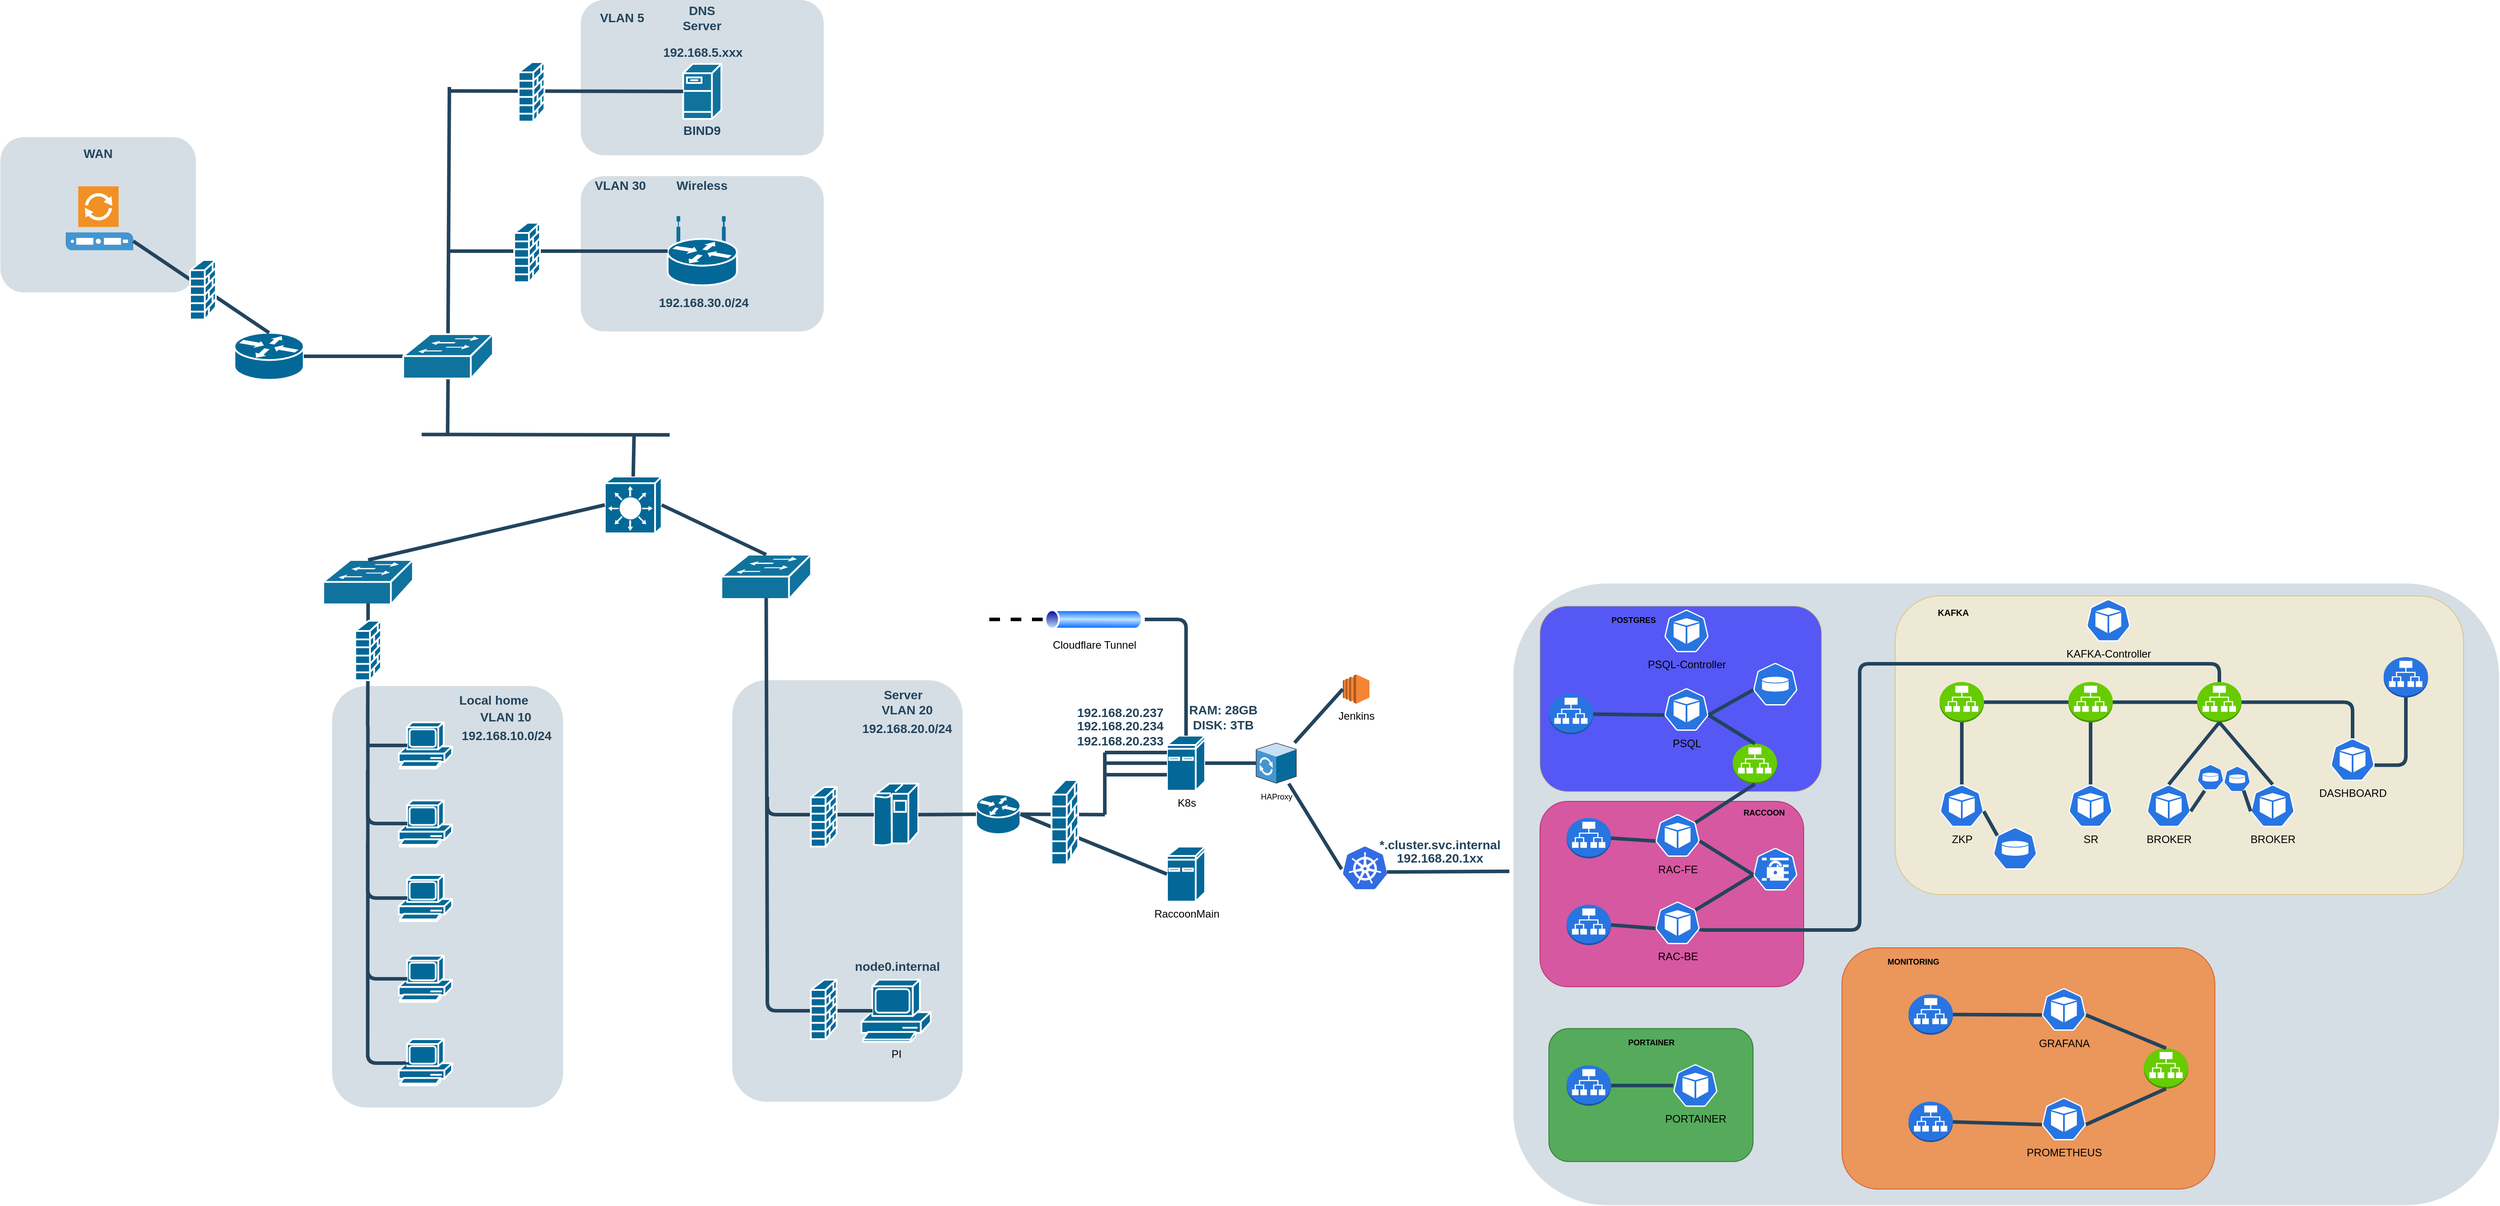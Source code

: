 <mxfile version="21.2.0" type="github">
  <diagram id="6a731a19-8d31-9384-78a2-239565b7b9f0" name="Page-1">
    <mxGraphModel dx="1220" dy="2832" grid="1" gridSize="10" guides="1" tooltips="1" connect="1" arrows="1" fold="1" page="1" pageScale="1" pageWidth="827" pageHeight="1169" background="none" math="0" shadow="0">
      <root>
        <mxCell id="0" />
        <mxCell id="1" parent="0" />
        <mxCell id="lSdv-a1NBsbb_buQkSgG-2353" value="" style="rounded=1;whiteSpace=wrap;html=1;strokeColor=none;fillColor=#BAC8D3;fontSize=24;fontColor=#23445D;align=center;opacity=60;" vertex="1" parent="1">
          <mxGeometry x="3500" y="569.5" width="1110" height="700.5" as="geometry" />
        </mxCell>
        <mxCell id="lSdv-a1NBsbb_buQkSgG-2411" value="" style="rounded=1;whiteSpace=wrap;html=1;strokeColor=#A50040;fillColor=#d80073;fontSize=24;align=center;opacity=60;fontColor=#ffffff;" vertex="1" parent="1">
          <mxGeometry x="3530" y="815" width="297" height="209" as="geometry" />
        </mxCell>
        <mxCell id="lSdv-a1NBsbb_buQkSgG-2400" value="" style="rounded=1;whiteSpace=wrap;html=1;strokeColor=#d6b656;fillColor=#0000FF;fontSize=24;align=center;opacity=60;" vertex="1" parent="1">
          <mxGeometry x="3530" y="595" width="317" height="209" as="geometry" />
        </mxCell>
        <mxCell id="lSdv-a1NBsbb_buQkSgG-2394" value="" style="rounded=1;whiteSpace=wrap;html=1;strokeColor=#d6b656;fillColor=#fff2cc;fontSize=24;align=center;opacity=60;" vertex="1" parent="1">
          <mxGeometry x="3930" y="583.5" width="640" height="336.5" as="geometry" />
        </mxCell>
        <mxCell id="GC0GD7nrSptXFap7n9_A-2270" value="" style="rounded=1;whiteSpace=wrap;html=1;strokeColor=none;fillColor=#BAC8D3;fontSize=24;fontColor=#23445D;align=center;opacity=60;" parent="1" vertex="1">
          <mxGeometry x="2450" y="110.5" width="273.5" height="175" as="geometry" />
        </mxCell>
        <mxCell id="GC0GD7nrSptXFap7n9_A-2257" value="" style="shape=mxgraph.cisco.routers.router;sketch=0;html=1;pointerEvents=1;dashed=0;fillColor=#036897;strokeColor=#ffffff;strokeWidth=2;verticalLabelPosition=bottom;verticalAlign=top;align=center;outlineConnect=0;" parent="1" vertex="1">
          <mxGeometry x="2060" y="287" width="78" height="53" as="geometry" />
        </mxCell>
        <mxCell id="GC0GD7nrSptXFap7n9_A-2258" value="" style="rounded=1;whiteSpace=wrap;html=1;strokeColor=none;fillColor=#BAC8D3;fontSize=24;fontColor=#23445D;align=center;opacity=60;" parent="1" vertex="1">
          <mxGeometry x="1796.5" y="66.5" width="220" height="175" as="geometry" />
        </mxCell>
        <mxCell id="GC0GD7nrSptXFap7n9_A-2259" value="" style="shadow=0;dashed=0;html=1;strokeColor=none;fillColor=#4495D1;labelPosition=center;verticalLabelPosition=bottom;verticalAlign=top;align=center;outlineConnect=0;shape=mxgraph.veeam.proxy_server;" parent="1" vertex="1">
          <mxGeometry x="1870" y="122" width="76" height="72" as="geometry" />
        </mxCell>
        <mxCell id="2228" value="&lt;font color=&quot;#23445d&quot;&gt;WAN&lt;/font&gt;" style="rounded=1;whiteSpace=wrap;html=1;strokeColor=none;fillColor=none;fontSize=14;fontColor=#742B21;align=center;fontStyle=1" parent="1" vertex="1">
          <mxGeometry x="1870" y="75" width="73" height="19" as="geometry" />
        </mxCell>
        <mxCell id="GC0GD7nrSptXFap7n9_A-2261" style="edgeStyle=none;rounded=1;html=1;strokeColor=#23445D;endArrow=none;endFill=0;strokeWidth=4;entryX=0.5;entryY=0;entryDx=0;entryDy=0;entryPerimeter=0;" parent="1" source="GC0GD7nrSptXFap7n9_A-2259" target="GC0GD7nrSptXFap7n9_A-2257" edge="1">
          <mxGeometry relative="1" as="geometry">
            <mxPoint x="1806" y="280" as="sourcePoint" />
            <mxPoint x="1946" y="347" as="targetPoint" />
          </mxGeometry>
        </mxCell>
        <mxCell id="GC0GD7nrSptXFap7n9_A-2267" value="" style="shape=mxgraph.cisco.security.firewall;sketch=0;html=1;pointerEvents=1;dashed=0;fillColor=#036897;strokeColor=#ffffff;strokeWidth=2;verticalLabelPosition=bottom;verticalAlign=top;align=center;outlineConnect=0;" parent="1" vertex="1">
          <mxGeometry x="2010" y="205" width="29" height="67" as="geometry" />
        </mxCell>
        <mxCell id="GC0GD7nrSptXFap7n9_A-2268" value="" style="shape=mxgraph.cisco.routers.wireless_router;sketch=0;html=1;pointerEvents=1;dashed=0;fillColor=#036897;strokeColor=#ffffff;strokeWidth=2;verticalLabelPosition=bottom;verticalAlign=top;align=center;outlineConnect=0;" parent="1" vertex="1">
          <mxGeometry x="2547.75" y="156.5" width="78" height="77" as="geometry" />
        </mxCell>
        <mxCell id="GC0GD7nrSptXFap7n9_A-2271" value="&lt;font color=&quot;#23445d&quot;&gt;Wireless&lt;/font&gt;" style="rounded=1;whiteSpace=wrap;html=1;strokeColor=none;fillColor=none;fontSize=14;fontColor=#742B21;align=center;fontStyle=1" parent="1" vertex="1">
          <mxGeometry x="2550.25" y="111.5" width="73" height="19" as="geometry" />
        </mxCell>
        <mxCell id="GC0GD7nrSptXFap7n9_A-2272" value="&lt;font color=&quot;#23445d&quot;&gt;VLAN 30&lt;/font&gt;" style="rounded=1;whiteSpace=wrap;html=1;strokeColor=none;fillColor=none;fontSize=14;fontColor=#742B21;align=center;fontStyle=1" parent="1" vertex="1">
          <mxGeometry x="2457.75" y="111.5" width="73" height="19" as="geometry" />
        </mxCell>
        <mxCell id="E8cnr3b_6ZYwIvbNZkuO-2257" value="" style="rounded=1;whiteSpace=wrap;html=1;strokeColor=none;fillColor=#BAC8D3;fontSize=24;fontColor=#23445D;align=center;opacity=60;" parent="1" vertex="1">
          <mxGeometry x="2450" y="-88" width="273.5" height="175" as="geometry" />
        </mxCell>
        <mxCell id="E8cnr3b_6ZYwIvbNZkuO-2258" value="&lt;font color=&quot;#23445d&quot;&gt;DNS Server&lt;br&gt;&lt;/font&gt;" style="rounded=1;whiteSpace=wrap;html=1;strokeColor=none;fillColor=none;fontSize=14;fontColor=#742B21;align=center;fontStyle=1" parent="1" vertex="1">
          <mxGeometry x="2550.25" y="-78" width="73" height="19" as="geometry" />
        </mxCell>
        <mxCell id="E8cnr3b_6ZYwIvbNZkuO-2259" value="&lt;font color=&quot;#23445d&quot;&gt;VLAN 5&lt;/font&gt;" style="rounded=1;whiteSpace=wrap;html=1;strokeColor=none;fillColor=none;fontSize=14;fontColor=#742B21;align=center;fontStyle=1" parent="1" vertex="1">
          <mxGeometry x="2460" y="-78" width="73" height="19" as="geometry" />
        </mxCell>
        <mxCell id="E8cnr3b_6ZYwIvbNZkuO-2260" value="" style="shape=mxgraph.cisco.servers.fileserver;html=1;dashed=0;fillColor=#10739E;strokeColor=#ffffff;strokeWidth=2;verticalLabelPosition=bottom;verticalAlign=top;fontFamily=Helvetica;fontSize=36;fontColor=#FFB366" parent="1" vertex="1">
          <mxGeometry x="2565.25" y="-16" width="43" height="62" as="geometry" />
        </mxCell>
        <mxCell id="E8cnr3b_6ZYwIvbNZkuO-2261" style="edgeStyle=none;rounded=1;html=1;strokeColor=#23445D;endArrow=none;endFill=0;strokeWidth=4;exitX=1;exitY=0.5;exitDx=0;exitDy=0;exitPerimeter=0;entryX=0;entryY=0.5;entryDx=0;entryDy=0;entryPerimeter=0;" parent="1" source="GC0GD7nrSptXFap7n9_A-2257" target="lSdv-a1NBsbb_buQkSgG-2436" edge="1">
          <mxGeometry relative="1" as="geometry">
            <mxPoint x="2138" y="230" as="sourcePoint" />
            <mxPoint x="2275.25" y="313.5" as="targetPoint" />
          </mxGeometry>
        </mxCell>
        <mxCell id="lSdv-a1NBsbb_buQkSgG-2259" style="edgeStyle=none;rounded=1;html=1;strokeColor=#23445D;endArrow=none;endFill=0;strokeWidth=4;entryX=0.5;entryY=0;entryDx=0;entryDy=0;entryPerimeter=0;" edge="1" parent="1" target="lSdv-a1NBsbb_buQkSgG-2436">
          <mxGeometry relative="1" as="geometry">
            <mxPoint x="2302" y="10" as="sourcePoint" />
            <mxPoint x="2302.25" y="285.5" as="targetPoint" />
          </mxGeometry>
        </mxCell>
        <mxCell id="lSdv-a1NBsbb_buQkSgG-2260" style="edgeStyle=none;rounded=1;html=1;strokeColor=#23445D;endArrow=none;endFill=0;strokeWidth=4;" edge="1" parent="1" target="GC0GD7nrSptXFap7n9_A-2268">
          <mxGeometry relative="1" as="geometry">
            <mxPoint x="2300" y="195" as="sourcePoint" />
            <mxPoint x="2437" y="211.5" as="targetPoint" />
          </mxGeometry>
        </mxCell>
        <mxCell id="lSdv-a1NBsbb_buQkSgG-2261" style="edgeStyle=none;rounded=1;html=1;strokeColor=#23445D;endArrow=none;endFill=0;strokeWidth=4;entryX=0;entryY=0.5;entryDx=0;entryDy=0;entryPerimeter=0;" edge="1" parent="1" target="E8cnr3b_6ZYwIvbNZkuO-2260">
          <mxGeometry relative="1" as="geometry">
            <mxPoint x="2302.25" y="14.5" as="sourcePoint" />
            <mxPoint x="2550.25" y="14.5" as="targetPoint" />
          </mxGeometry>
        </mxCell>
        <mxCell id="lSdv-a1NBsbb_buQkSgG-2264" value="" style="rounded=1;whiteSpace=wrap;html=1;strokeColor=none;fillColor=#BAC8D3;fontSize=24;fontColor=#23445D;align=center;opacity=60;" vertex="1" parent="1">
          <mxGeometry x="2170" y="685" width="260" height="475" as="geometry" />
        </mxCell>
        <mxCell id="lSdv-a1NBsbb_buQkSgG-2265" value="&lt;font color=&quot;#23445d&quot;&gt;VLAN 10&lt;/font&gt;" style="rounded=1;whiteSpace=wrap;html=1;strokeColor=none;fillColor=none;fontSize=14;fontColor=#742B21;align=center;fontStyle=1" vertex="1" parent="1">
          <mxGeometry x="2329.25" y="710.5" width="73" height="19" as="geometry" />
        </mxCell>
        <mxCell id="lSdv-a1NBsbb_buQkSgG-2267" value="&lt;font color=&quot;#23445d&quot;&gt;Local home&lt;/font&gt;" style="rounded=1;whiteSpace=wrap;html=1;strokeColor=none;fillColor=none;fontSize=14;fontColor=#742B21;align=center;fontStyle=1" vertex="1" parent="1">
          <mxGeometry x="2270" y="691.5" width="164.25" height="19" as="geometry" />
        </mxCell>
        <mxCell id="GC0GD7nrSptXFap7n9_A-2265" value="" style="shape=mxgraph.cisco.computers_and_peripherals.pc;sketch=0;html=1;pointerEvents=1;dashed=0;fillColor=#036897;strokeColor=#ffffff;strokeWidth=2;verticalLabelPosition=bottom;verticalAlign=top;align=center;outlineConnect=0;" parent="1" vertex="1">
          <mxGeometry x="2245" y="726" width="60" height="52" as="geometry" />
        </mxCell>
        <mxCell id="lSdv-a1NBsbb_buQkSgG-2268" value="" style="shape=mxgraph.cisco.computers_and_peripherals.pc;sketch=0;html=1;pointerEvents=1;dashed=0;fillColor=#036897;strokeColor=#ffffff;strokeWidth=2;verticalLabelPosition=bottom;verticalAlign=top;align=center;outlineConnect=0;" vertex="1" parent="1">
          <mxGeometry x="2245" y="1083" width="60" height="52" as="geometry" />
        </mxCell>
        <mxCell id="lSdv-a1NBsbb_buQkSgG-2269" value="" style="shape=mxgraph.cisco.computers_and_peripherals.pc;sketch=0;html=1;pointerEvents=1;dashed=0;fillColor=#036897;strokeColor=#ffffff;strokeWidth=2;verticalLabelPosition=bottom;verticalAlign=top;align=center;outlineConnect=0;" vertex="1" parent="1">
          <mxGeometry x="2245" y="898" width="60" height="52" as="geometry" />
        </mxCell>
        <mxCell id="lSdv-a1NBsbb_buQkSgG-2270" value="" style="shape=mxgraph.cisco.computers_and_peripherals.pc;sketch=0;html=1;pointerEvents=1;dashed=0;fillColor=#036897;strokeColor=#ffffff;strokeWidth=2;verticalLabelPosition=bottom;verticalAlign=top;align=center;outlineConnect=0;" vertex="1" parent="1">
          <mxGeometry x="2245" y="989" width="60" height="52" as="geometry" />
        </mxCell>
        <mxCell id="lSdv-a1NBsbb_buQkSgG-2271" value="" style="shape=mxgraph.cisco.computers_and_peripherals.pc;sketch=0;html=1;pointerEvents=1;dashed=0;fillColor=#036897;strokeColor=#ffffff;strokeWidth=2;verticalLabelPosition=bottom;verticalAlign=top;align=center;outlineConnect=0;" vertex="1" parent="1">
          <mxGeometry x="2245" y="814" width="60" height="52" as="geometry" />
        </mxCell>
        <mxCell id="lSdv-a1NBsbb_buQkSgG-2276" style="edgeStyle=none;rounded=1;html=1;strokeColor=#23445D;endArrow=none;endFill=0;strokeWidth=4;" edge="1" parent="1">
          <mxGeometry relative="1" as="geometry">
            <mxPoint x="2210.25" y="730" as="sourcePoint" />
            <mxPoint x="2210" y="1103" as="targetPoint" />
          </mxGeometry>
        </mxCell>
        <mxCell id="lSdv-a1NBsbb_buQkSgG-2277" style="edgeStyle=none;rounded=1;html=1;strokeColor=#23445D;endArrow=none;endFill=0;strokeWidth=4;entryX=0.16;entryY=0.5;entryDx=0;entryDy=0;entryPerimeter=0;" edge="1" parent="1" target="GC0GD7nrSptXFap7n9_A-2265">
          <mxGeometry relative="1" as="geometry">
            <mxPoint x="2210" y="752" as="sourcePoint" />
            <mxPoint x="2137" y="740" as="targetPoint" />
          </mxGeometry>
        </mxCell>
        <mxCell id="lSdv-a1NBsbb_buQkSgG-2278" style="edgeStyle=orthogonalEdgeStyle;rounded=1;html=1;strokeColor=#23445D;endArrow=none;endFill=0;strokeWidth=4;entryX=0.16;entryY=0.5;entryDx=0;entryDy=0;entryPerimeter=0;" edge="1" parent="1" target="lSdv-a1NBsbb_buQkSgG-2271">
          <mxGeometry relative="1" as="geometry">
            <Array as="points">
              <mxPoint x="2210" y="780" />
              <mxPoint x="2210" y="840" />
            </Array>
            <mxPoint x="2210" y="780" as="sourcePoint" />
            <mxPoint x="2240" y="837" as="targetPoint" />
          </mxGeometry>
        </mxCell>
        <mxCell id="lSdv-a1NBsbb_buQkSgG-2279" style="edgeStyle=orthogonalEdgeStyle;rounded=1;html=1;strokeColor=#23445D;endArrow=none;endFill=0;strokeWidth=4;entryX=0.16;entryY=0.5;entryDx=0;entryDy=0;entryPerimeter=0;" edge="1" parent="1" target="lSdv-a1NBsbb_buQkSgG-2269">
          <mxGeometry relative="1" as="geometry">
            <Array as="points">
              <mxPoint x="2210" y="924" />
            </Array>
            <mxPoint x="2210" y="860" as="sourcePoint" />
            <mxPoint x="2255" y="920" as="targetPoint" />
          </mxGeometry>
        </mxCell>
        <mxCell id="lSdv-a1NBsbb_buQkSgG-2280" style="edgeStyle=orthogonalEdgeStyle;rounded=1;html=1;strokeColor=#23445D;endArrow=none;endFill=0;strokeWidth=4;entryX=0.16;entryY=0.5;entryDx=0;entryDy=0;entryPerimeter=0;" edge="1" parent="1" target="lSdv-a1NBsbb_buQkSgG-2270">
          <mxGeometry relative="1" as="geometry">
            <Array as="points">
              <mxPoint x="2210" y="1015" />
            </Array>
            <mxPoint x="2210" y="948" as="sourcePoint" />
            <mxPoint x="2255" y="1012" as="targetPoint" />
          </mxGeometry>
        </mxCell>
        <mxCell id="lSdv-a1NBsbb_buQkSgG-2281" style="edgeStyle=orthogonalEdgeStyle;rounded=1;html=1;strokeColor=#23445D;endArrow=none;endFill=0;strokeWidth=4;entryX=0.16;entryY=0.5;entryDx=0;entryDy=0;entryPerimeter=0;" edge="1" parent="1" target="lSdv-a1NBsbb_buQkSgG-2268">
          <mxGeometry relative="1" as="geometry">
            <Array as="points">
              <mxPoint x="2210" y="1110" />
              <mxPoint x="2255" y="1110" />
            </Array>
            <mxPoint x="2210" y="1046" as="sourcePoint" />
            <mxPoint x="2255" y="1113" as="targetPoint" />
          </mxGeometry>
        </mxCell>
        <mxCell id="lSdv-a1NBsbb_buQkSgG-2283" value="" style="rounded=1;whiteSpace=wrap;html=1;strokeColor=none;fillColor=#BAC8D3;fontSize=24;fontColor=#23445D;align=center;opacity=60;" vertex="1" parent="1">
          <mxGeometry x="2620.5" y="678.5" width="259.5" height="475" as="geometry" />
        </mxCell>
        <mxCell id="lSdv-a1NBsbb_buQkSgG-2284" value="&lt;font color=&quot;#23445d&quot;&gt;VLAN 20&lt;/font&gt;" style="rounded=1;whiteSpace=wrap;html=1;strokeColor=none;fillColor=none;fontSize=14;fontColor=#742B21;align=center;fontStyle=1" vertex="1" parent="1">
          <mxGeometry x="2780" y="700" width="74.75" height="23" as="geometry" />
        </mxCell>
        <mxCell id="lSdv-a1NBsbb_buQkSgG-2285" value="&lt;font color=&quot;#23445d&quot;&gt;Server&lt;/font&gt;" style="rounded=1;whiteSpace=wrap;html=1;strokeColor=none;fillColor=none;fontSize=14;fontColor=#742B21;align=center;fontStyle=1" vertex="1" parent="1">
          <mxGeometry x="2730.75" y="685" width="164.25" height="19" as="geometry" />
        </mxCell>
        <mxCell id="lSdv-a1NBsbb_buQkSgG-2297" value="" style="shape=mxgraph.cisco.switches.workgroup_switch;html=1;dashed=0;fillColor=#10739E;strokeColor=#ffffff;strokeWidth=2;verticalLabelPosition=bottom;verticalAlign=top;fontFamily=Helvetica;fontSize=36;fontColor=#FFB366" vertex="1" parent="1">
          <mxGeometry x="2160" y="543" width="101" height="50" as="geometry" />
        </mxCell>
        <mxCell id="lSdv-a1NBsbb_buQkSgG-2298" style="edgeStyle=none;rounded=1;html=1;strokeColor=#23445D;endArrow=none;endFill=0;strokeWidth=4;exitX=0.5;exitY=0.98;exitDx=0;exitDy=0;exitPerimeter=0;" edge="1" parent="1" source="lSdv-a1NBsbb_buQkSgG-2436">
          <mxGeometry relative="1" as="geometry">
            <mxPoint x="2302.25" y="341.5" as="sourcePoint" />
            <mxPoint x="2300" y="400" as="targetPoint" />
          </mxGeometry>
        </mxCell>
        <mxCell id="lSdv-a1NBsbb_buQkSgG-2299" style="edgeStyle=none;rounded=1;html=1;strokeColor=#23445D;endArrow=none;endFill=0;strokeWidth=4;" edge="1" parent="1">
          <mxGeometry relative="1" as="geometry">
            <mxPoint x="2270.75" y="401.64" as="sourcePoint" />
            <mxPoint x="2550" y="402" as="targetPoint" />
          </mxGeometry>
        </mxCell>
        <mxCell id="lSdv-a1NBsbb_buQkSgG-2300" value="" style="shape=mxgraph.cisco.switches.layer_3_switch;sketch=0;html=1;pointerEvents=1;dashed=0;fillColor=#036897;strokeColor=#ffffff;strokeWidth=2;verticalLabelPosition=bottom;verticalAlign=top;align=center;outlineConnect=0;" vertex="1" parent="1">
          <mxGeometry x="2477" y="449" width="64" height="64" as="geometry" />
        </mxCell>
        <mxCell id="lSdv-a1NBsbb_buQkSgG-2301" style="edgeStyle=none;rounded=1;html=1;strokeColor=#23445D;endArrow=none;endFill=0;strokeWidth=4;entryX=0.5;entryY=0;entryDx=0;entryDy=0;entryPerimeter=0;" edge="1" parent="1" target="lSdv-a1NBsbb_buQkSgG-2300">
          <mxGeometry relative="1" as="geometry">
            <mxPoint x="2510" y="400" as="sourcePoint" />
            <mxPoint x="2477" y="410" as="targetPoint" />
          </mxGeometry>
        </mxCell>
        <mxCell id="lSdv-a1NBsbb_buQkSgG-2302" style="edgeStyle=none;rounded=1;html=1;strokeColor=#23445D;endArrow=none;endFill=0;strokeWidth=4;exitX=0;exitY=0.5;exitDx=0;exitDy=0;exitPerimeter=0;entryX=0.5;entryY=0;entryDx=0;entryDy=0;entryPerimeter=0;" edge="1" parent="1" source="lSdv-a1NBsbb_buQkSgG-2300" target="lSdv-a1NBsbb_buQkSgG-2297">
          <mxGeometry relative="1" as="geometry">
            <mxPoint x="2390" y="456" as="sourcePoint" />
            <mxPoint x="2390" y="514" as="targetPoint" />
          </mxGeometry>
        </mxCell>
        <mxCell id="lSdv-a1NBsbb_buQkSgG-2303" style="edgeStyle=none;rounded=1;html=1;strokeColor=#23445D;endArrow=none;endFill=0;strokeWidth=4;exitX=0.5;exitY=0.98;exitDx=0;exitDy=0;exitPerimeter=0;" edge="1" parent="1" source="lSdv-a1NBsbb_buQkSgG-2297">
          <mxGeometry relative="1" as="geometry">
            <mxPoint x="2260" y="570" as="sourcePoint" />
            <mxPoint x="2210" y="730" as="targetPoint" />
          </mxGeometry>
        </mxCell>
        <mxCell id="lSdv-a1NBsbb_buQkSgG-2304" value="" style="shape=mxgraph.cisco.switches.workgroup_switch;html=1;dashed=0;fillColor=#10739E;strokeColor=#ffffff;strokeWidth=2;verticalLabelPosition=bottom;verticalAlign=top;fontFamily=Helvetica;fontSize=36;fontColor=#FFB366" vertex="1" parent="1">
          <mxGeometry x="2608.25" y="537" width="101" height="50" as="geometry" />
        </mxCell>
        <mxCell id="lSdv-a1NBsbb_buQkSgG-2305" style="edgeStyle=none;rounded=1;html=1;strokeColor=#23445D;endArrow=none;endFill=0;strokeWidth=4;exitX=0.5;exitY=0;exitDx=0;exitDy=0;exitPerimeter=0;entryX=1;entryY=0.5;entryDx=0;entryDy=0;entryPerimeter=0;" edge="1" parent="1" source="lSdv-a1NBsbb_buQkSgG-2304" target="lSdv-a1NBsbb_buQkSgG-2300">
          <mxGeometry relative="1" as="geometry">
            <mxPoint x="2656" y="525" as="sourcePoint" />
            <mxPoint x="2390" y="587" as="targetPoint" />
          </mxGeometry>
        </mxCell>
        <mxCell id="lSdv-a1NBsbb_buQkSgG-2306" style="edgeStyle=none;rounded=1;html=1;strokeColor=#23445D;endArrow=none;endFill=0;strokeWidth=4;exitX=0.5;exitY=0.98;exitDx=0;exitDy=0;exitPerimeter=0;" edge="1" parent="1" source="lSdv-a1NBsbb_buQkSgG-2304">
          <mxGeometry relative="1" as="geometry">
            <mxPoint x="2668.75" y="626.5" as="sourcePoint" />
            <mxPoint x="2660" y="1010" as="targetPoint" />
          </mxGeometry>
        </mxCell>
        <mxCell id="lSdv-a1NBsbb_buQkSgG-2307" value="" style="shape=mxgraph.cisco.security.firewall;sketch=0;html=1;pointerEvents=1;dashed=0;fillColor=#036897;strokeColor=#ffffff;strokeWidth=2;verticalLabelPosition=bottom;verticalAlign=top;align=center;outlineConnect=0;" vertex="1" parent="1">
          <mxGeometry x="2196" y="611.5" width="29" height="67" as="geometry" />
        </mxCell>
        <mxCell id="lSdv-a1NBsbb_buQkSgG-2309" value="" style="shape=mxgraph.cisco.security.firewall;sketch=0;html=1;pointerEvents=1;dashed=0;fillColor=#036897;strokeColor=#ffffff;strokeWidth=2;verticalLabelPosition=bottom;verticalAlign=top;align=center;outlineConnect=0;" vertex="1" parent="1">
          <mxGeometry x="2375" y="163" width="29" height="67" as="geometry" />
        </mxCell>
        <mxCell id="lSdv-a1NBsbb_buQkSgG-2310" value="" style="shape=mxgraph.cisco.security.firewall;sketch=0;html=1;pointerEvents=1;dashed=0;fillColor=#036897;strokeColor=#ffffff;strokeWidth=2;verticalLabelPosition=bottom;verticalAlign=top;align=center;outlineConnect=0;" vertex="1" parent="1">
          <mxGeometry x="2380" y="-18" width="29" height="67" as="geometry" />
        </mxCell>
        <mxCell id="lSdv-a1NBsbb_buQkSgG-2312" value="" style="shape=mxgraph.cisco.computers_and_peripherals.ibm_mainframe;sketch=0;html=1;pointerEvents=1;dashed=0;fillColor=#036897;strokeColor=#ffffff;strokeWidth=2;verticalLabelPosition=bottom;verticalAlign=top;align=center;outlineConnect=0;" vertex="1" parent="1">
          <mxGeometry x="2780" y="795" width="50" height="70" as="geometry" />
        </mxCell>
        <mxCell id="lSdv-a1NBsbb_buQkSgG-2313" value="PI" style="shape=mxgraph.cisco.computers_and_peripherals.pc;sketch=0;html=1;pointerEvents=1;dashed=0;fillColor=#036897;strokeColor=#ffffff;strokeWidth=2;verticalLabelPosition=bottom;verticalAlign=top;align=center;outlineConnect=0;" vertex="1" parent="1">
          <mxGeometry x="2766" y="1016" width="78" height="70" as="geometry" />
        </mxCell>
        <mxCell id="lSdv-a1NBsbb_buQkSgG-2316" style="edgeStyle=orthogonalEdgeStyle;rounded=1;html=1;strokeColor=#23445D;endArrow=none;endFill=0;strokeWidth=4;entryX=0.16;entryY=0.5;entryDx=0;entryDy=0;entryPerimeter=0;" edge="1" parent="1" target="lSdv-a1NBsbb_buQkSgG-2313">
          <mxGeometry relative="1" as="geometry">
            <Array as="points">
              <mxPoint x="2660" y="1051" />
            </Array>
            <mxPoint x="2660" y="1010" as="sourcePoint" />
            <mxPoint x="2705" y="1070" as="targetPoint" />
          </mxGeometry>
        </mxCell>
        <mxCell id="lSdv-a1NBsbb_buQkSgG-2317" value="" style="shape=mxgraph.cisco.security.firewall;sketch=0;html=1;pointerEvents=1;dashed=0;fillColor=#036897;strokeColor=#ffffff;strokeWidth=2;verticalLabelPosition=bottom;verticalAlign=top;align=center;outlineConnect=0;" vertex="1" parent="1">
          <mxGeometry x="2709" y="1016" width="29" height="67" as="geometry" />
        </mxCell>
        <mxCell id="lSdv-a1NBsbb_buQkSgG-2319" style="edgeStyle=orthogonalEdgeStyle;rounded=1;html=1;strokeColor=#23445D;endArrow=none;endFill=0;strokeWidth=4;entryX=0;entryY=0.5;entryDx=0;entryDy=0;entryPerimeter=0;" edge="1" parent="1" target="lSdv-a1NBsbb_buQkSgG-2312">
          <mxGeometry relative="1" as="geometry">
            <Array as="points">
              <mxPoint x="2660" y="830" />
            </Array>
            <mxPoint x="2660" y="810" as="sourcePoint" />
            <mxPoint x="2778" y="850.5" as="targetPoint" />
          </mxGeometry>
        </mxCell>
        <mxCell id="lSdv-a1NBsbb_buQkSgG-2318" value="" style="shape=mxgraph.cisco.security.firewall;sketch=0;html=1;pointerEvents=1;dashed=0;fillColor=#036897;strokeColor=#ffffff;strokeWidth=2;verticalLabelPosition=bottom;verticalAlign=top;align=center;outlineConnect=0;" vertex="1" parent="1">
          <mxGeometry x="2709" y="799" width="29" height="67" as="geometry" />
        </mxCell>
        <mxCell id="lSdv-a1NBsbb_buQkSgG-2321" value="" style="shape=mxgraph.cisco.routers.router;sketch=0;html=1;pointerEvents=1;dashed=0;fillColor=#036897;strokeColor=#ffffff;strokeWidth=2;verticalLabelPosition=bottom;verticalAlign=top;align=center;outlineConnect=0;" vertex="1" parent="1">
          <mxGeometry x="2895" y="807" width="50" height="45" as="geometry" />
        </mxCell>
        <mxCell id="lSdv-a1NBsbb_buQkSgG-2322" style="edgeStyle=none;rounded=1;html=1;strokeColor=#23445D;endArrow=none;endFill=0;strokeWidth=4;entryX=1;entryY=0.5;entryDx=0;entryDy=0;entryPerimeter=0;" edge="1" parent="1" source="lSdv-a1NBsbb_buQkSgG-2321" target="lSdv-a1NBsbb_buQkSgG-2312">
          <mxGeometry relative="1" as="geometry">
            <mxPoint x="2945" y="865" as="sourcePoint" />
            <mxPoint x="2827" y="809" as="targetPoint" />
          </mxGeometry>
        </mxCell>
        <mxCell id="lSdv-a1NBsbb_buQkSgG-2327" value="K8s" style="shape=mxgraph.cisco.computers_and_peripherals.ibm_mini_as400;sketch=0;html=1;pointerEvents=1;dashed=0;fillColor=#036897;strokeColor=#ffffff;strokeWidth=2;verticalLabelPosition=bottom;verticalAlign=top;align=center;outlineConnect=0;" vertex="1" parent="1">
          <mxGeometry x="3110" y="741" width="43" height="62" as="geometry" />
        </mxCell>
        <mxCell id="lSdv-a1NBsbb_buQkSgG-2328" value="RaccoonMain" style="shape=mxgraph.cisco.computers_and_peripherals.ibm_mini_as400;sketch=0;html=1;pointerEvents=1;dashed=0;fillColor=#036897;strokeColor=#ffffff;strokeWidth=2;verticalLabelPosition=bottom;verticalAlign=top;align=center;outlineConnect=0;" vertex="1" parent="1">
          <mxGeometry x="3110" y="866" width="43" height="62" as="geometry" />
        </mxCell>
        <mxCell id="lSdv-a1NBsbb_buQkSgG-2333" style="edgeStyle=none;rounded=1;html=1;strokeColor=#23445D;endArrow=none;endFill=0;strokeWidth=4;entryX=1;entryY=0.5;entryDx=0;entryDy=0;entryPerimeter=0;exitX=0;exitY=0.5;exitDx=0;exitDy=0;exitPerimeter=0;" edge="1" parent="1" source="lSdv-a1NBsbb_buQkSgG-2328" target="lSdv-a1NBsbb_buQkSgG-2321">
          <mxGeometry relative="1" as="geometry">
            <mxPoint x="3120" y="813" as="sourcePoint" />
            <mxPoint x="2955" y="840" as="targetPoint" />
          </mxGeometry>
        </mxCell>
        <mxCell id="lSdv-a1NBsbb_buQkSgG-2334" style="edgeStyle=none;rounded=1;html=1;strokeColor=#23445D;endArrow=none;endFill=0;strokeWidth=4;entryX=1;entryY=0.5;entryDx=0;entryDy=0;entryPerimeter=0;" edge="1" parent="1" target="lSdv-a1NBsbb_buQkSgG-2321">
          <mxGeometry relative="1" as="geometry">
            <mxPoint x="3040" y="830" as="sourcePoint" />
            <mxPoint x="3000" y="822" as="targetPoint" />
          </mxGeometry>
        </mxCell>
        <mxCell id="lSdv-a1NBsbb_buQkSgG-2338" style="edgeStyle=none;rounded=1;html=1;strokeColor=#23445D;endArrow=none;endFill=0;strokeWidth=4;" edge="1" parent="1">
          <mxGeometry relative="1" as="geometry">
            <mxPoint x="3110" y="760" as="sourcePoint" />
            <mxPoint x="3040" y="760" as="targetPoint" />
          </mxGeometry>
        </mxCell>
        <mxCell id="lSdv-a1NBsbb_buQkSgG-2339" style="edgeStyle=none;rounded=1;html=1;strokeColor=#23445D;endArrow=none;endFill=0;strokeWidth=4;" edge="1" parent="1">
          <mxGeometry relative="1" as="geometry">
            <mxPoint x="3110" y="772" as="sourcePoint" />
            <mxPoint x="3040" y="772" as="targetPoint" />
          </mxGeometry>
        </mxCell>
        <mxCell id="lSdv-a1NBsbb_buQkSgG-2340" style="edgeStyle=none;rounded=1;html=1;strokeColor=#23445D;endArrow=none;endFill=0;strokeWidth=4;" edge="1" parent="1">
          <mxGeometry relative="1" as="geometry">
            <mxPoint x="3110" y="785" as="sourcePoint" />
            <mxPoint x="3040" y="785" as="targetPoint" />
          </mxGeometry>
        </mxCell>
        <mxCell id="lSdv-a1NBsbb_buQkSgG-2341" style="edgeStyle=none;rounded=1;html=1;strokeColor=#23445D;endArrow=none;endFill=0;strokeWidth=4;" edge="1" parent="1">
          <mxGeometry relative="1" as="geometry">
            <mxPoint x="3040" y="830" as="sourcePoint" />
            <mxPoint x="3040" y="760" as="targetPoint" />
          </mxGeometry>
        </mxCell>
        <mxCell id="lSdv-a1NBsbb_buQkSgG-2326" value="" style="shape=mxgraph.cisco.security.firewall;sketch=0;html=1;pointerEvents=1;dashed=0;fillColor=#036897;strokeColor=#ffffff;strokeWidth=2;verticalLabelPosition=bottom;verticalAlign=top;align=center;outlineConnect=0;" vertex="1" parent="1">
          <mxGeometry x="2980" y="791" width="30" height="95" as="geometry" />
        </mxCell>
        <mxCell id="lSdv-a1NBsbb_buQkSgG-2342" value="&lt;font style=&quot;font-size: 9px;&quot;&gt;HAProxy&lt;/font&gt;" style="shadow=0;dashed=0;html=1;labelPosition=center;verticalLabelPosition=bottom;verticalAlign=top;align=center;outlineConnect=0;shape=mxgraph.veeam.3d.proxy;" vertex="1" parent="1">
          <mxGeometry x="3210" y="749" width="46" height="46" as="geometry" />
        </mxCell>
        <mxCell id="lSdv-a1NBsbb_buQkSgG-2343" style="edgeStyle=none;rounded=1;html=1;strokeColor=#23445D;endArrow=none;endFill=0;strokeWidth=4;entryX=1;entryY=0.5;entryDx=0;entryDy=0;entryPerimeter=0;" edge="1" parent="1" source="lSdv-a1NBsbb_buQkSgG-2342" target="lSdv-a1NBsbb_buQkSgG-2327">
          <mxGeometry relative="1" as="geometry">
            <mxPoint x="3180" y="772" as="sourcePoint" />
            <mxPoint x="3186" y="772" as="targetPoint" />
          </mxGeometry>
        </mxCell>
        <mxCell id="lSdv-a1NBsbb_buQkSgG-2344" value="Jenkins" style="outlineConnect=0;dashed=0;verticalLabelPosition=bottom;verticalAlign=top;align=center;html=1;shape=mxgraph.aws3.ec2;fillColor=#F58534;gradientColor=none;" vertex="1" parent="1">
          <mxGeometry x="3308" y="672" width="30" height="33" as="geometry" />
        </mxCell>
        <mxCell id="lSdv-a1NBsbb_buQkSgG-2345" style="edgeStyle=none;rounded=1;html=1;strokeColor=#23445D;endArrow=none;endFill=0;strokeWidth=4;exitX=0;exitY=0.5;exitDx=0;exitDy=0;exitPerimeter=0;" edge="1" parent="1" source="lSdv-a1NBsbb_buQkSgG-2344" target="lSdv-a1NBsbb_buQkSgG-2342">
          <mxGeometry relative="1" as="geometry">
            <mxPoint x="3337" y="771.44" as="sourcePoint" />
            <mxPoint x="3490" y="640" as="targetPoint" />
          </mxGeometry>
        </mxCell>
        <mxCell id="lSdv-a1NBsbb_buQkSgG-2346" value="PSQL" style="sketch=0;html=1;dashed=0;whitespace=wrap;fillColor=#2875E2;strokeColor=#ffffff;points=[[0.005,0.63,0],[0.1,0.2,0],[0.9,0.2,0],[0.5,0,0],[0.995,0.63,0],[0.72,0.99,0],[0.5,1,0],[0.28,0.99,0]];verticalLabelPosition=bottom;align=center;verticalAlign=top;shape=mxgraph.kubernetes.icon;prIcon=pod" vertex="1" parent="1">
          <mxGeometry x="3670" y="687.5" width="50" height="48" as="geometry" />
        </mxCell>
        <mxCell id="lSdv-a1NBsbb_buQkSgG-2347" value="" style="sketch=0;html=1;dashed=0;whitespace=wrap;fillColor=#2875E2;strokeColor=#ffffff;points=[[0.005,0.63,0],[0.1,0.2,0],[0.9,0.2,0],[0.5,0,0],[0.995,0.63,0],[0.72,0.99,0],[0.5,1,0],[0.28,0.99,0]];verticalLabelPosition=bottom;align=center;verticalAlign=top;shape=mxgraph.kubernetes.icon;prIcon=pv" vertex="1" parent="1">
          <mxGeometry x="3770" y="659" width="50" height="48" as="geometry" />
        </mxCell>
        <mxCell id="lSdv-a1NBsbb_buQkSgG-2349" value="" style="image;sketch=0;aspect=fixed;html=1;points=[];align=center;fontSize=12;image=img/lib/mscae/Kubernetes.svg;" vertex="1" parent="1">
          <mxGeometry x="3308" y="866" width="50" height="48" as="geometry" />
        </mxCell>
        <mxCell id="lSdv-a1NBsbb_buQkSgG-2350" value="" style="sketch=0;html=1;dashed=0;whitespace=wrap;fillColor=#2875E2;strokeColor=#ffffff;points=[[0.005,0.63,0],[0.1,0.2,0],[0.9,0.2,0],[0.5,0,0],[0.995,0.63,0],[0.72,0.99,0],[0.5,1,0],[0.28,0.99,0]];verticalLabelPosition=bottom;align=center;verticalAlign=top;shape=mxgraph.kubernetes.icon;prIcon=secret" vertex="1" parent="1">
          <mxGeometry x="3770" y="867.5" width="50" height="48" as="geometry" />
        </mxCell>
        <mxCell id="lSdv-a1NBsbb_buQkSgG-2351" value="" style="outlineConnect=0;dashed=0;verticalLabelPosition=bottom;verticalAlign=top;align=center;html=1;shape=mxgraph.aws3.application_load_balancer;fillColor=#2875e2;gradientColor=none;" vertex="1" parent="1">
          <mxGeometry x="3560" y="833.75" width="50" height="45.5" as="geometry" />
        </mxCell>
        <mxCell id="lSdv-a1NBsbb_buQkSgG-2352" style="edgeStyle=none;rounded=1;html=1;strokeColor=#23445D;endArrow=none;endFill=0;strokeWidth=4;exitX=-0.027;exitY=0.531;exitDx=0;exitDy=0;exitPerimeter=0;" edge="1" parent="1" source="lSdv-a1NBsbb_buQkSgG-2349" target="lSdv-a1NBsbb_buQkSgG-2342">
          <mxGeometry relative="1" as="geometry">
            <mxPoint x="3360" y="707" as="sourcePoint" />
            <mxPoint x="3266" y="767" as="targetPoint" />
          </mxGeometry>
        </mxCell>
        <mxCell id="lSdv-a1NBsbb_buQkSgG-2354" value="" style="outlineConnect=0;dashed=0;verticalLabelPosition=bottom;verticalAlign=top;align=center;html=1;shape=mxgraph.aws3.application_load_balancer;fillColor=#2875e2;gradientColor=none;" vertex="1" parent="1">
          <mxGeometry x="3540" y="694" width="50" height="45.5" as="geometry" />
        </mxCell>
        <mxCell id="lSdv-a1NBsbb_buQkSgG-2355" value="" style="outlineConnect=0;dashed=0;verticalLabelPosition=bottom;verticalAlign=top;align=center;html=1;shape=mxgraph.aws3.application_load_balancer;fillColor=#66CC00;gradientColor=none;" vertex="1" parent="1">
          <mxGeometry x="3747" y="750" width="50" height="45.5" as="geometry" />
        </mxCell>
        <mxCell id="lSdv-a1NBsbb_buQkSgG-2356" value="" style="outlineConnect=0;dashed=0;verticalLabelPosition=bottom;verticalAlign=top;align=center;html=1;shape=mxgraph.aws3.application_load_balancer;fillColor=#2875e2;gradientColor=none;" vertex="1" parent="1">
          <mxGeometry x="3560" y="931.5" width="50" height="45.5" as="geometry" />
        </mxCell>
        <mxCell id="lSdv-a1NBsbb_buQkSgG-2357" value="" style="outlineConnect=0;dashed=0;verticalLabelPosition=bottom;verticalAlign=top;align=center;html=1;shape=mxgraph.aws3.application_load_balancer;fillColor=#2875e2;gradientColor=none;" vertex="1" parent="1">
          <mxGeometry x="4480" y="652.5" width="50" height="45.5" as="geometry" />
        </mxCell>
        <mxCell id="lSdv-a1NBsbb_buQkSgG-2366" value="PSQL-Controller" style="sketch=0;html=1;dashed=0;whitespace=wrap;fillColor=#2875E2;strokeColor=#ffffff;points=[[0.005,0.63,0],[0.1,0.2,0],[0.9,0.2,0],[0.5,0,0],[0.995,0.63,0],[0.72,0.99,0],[0.5,1,0],[0.28,0.99,0]];verticalLabelPosition=bottom;align=center;verticalAlign=top;shape=mxgraph.kubernetes.icon;prIcon=pod" vertex="1" parent="1">
          <mxGeometry x="3670" y="599" width="50" height="48" as="geometry" />
        </mxCell>
        <mxCell id="lSdv-a1NBsbb_buQkSgG-2367" value="KAFKA-Controller" style="sketch=0;html=1;dashed=0;whitespace=wrap;fillColor=#2875E2;strokeColor=#ffffff;points=[[0.005,0.63,0],[0.1,0.2,0],[0.9,0.2,0],[0.5,0,0],[0.995,0.63,0],[0.72,0.99,0],[0.5,1,0],[0.28,0.99,0]];verticalLabelPosition=bottom;align=center;verticalAlign=top;shape=mxgraph.kubernetes.icon;prIcon=pod" vertex="1" parent="1">
          <mxGeometry x="4145" y="587" width="50" height="48" as="geometry" />
        </mxCell>
        <mxCell id="lSdv-a1NBsbb_buQkSgG-2378" style="edgeStyle=orthogonalEdgeStyle;rounded=1;html=1;strokeColor=#23445D;endArrow=none;endFill=0;strokeWidth=4;exitX=0.5;exitY=0;exitDx=0;exitDy=0;exitPerimeter=0;entryX=0.995;entryY=0.63;entryDx=0;entryDy=0;entryPerimeter=0;elbow=vertical;" edge="1" parent="1" source="lSdv-a1NBsbb_buQkSgG-2387" target="lSdv-a1NBsbb_buQkSgG-2386">
          <mxGeometry relative="1" as="geometry">
            <mxPoint x="3858" y="760" as="sourcePoint" />
            <mxPoint x="3790" y="861" as="targetPoint" />
            <Array as="points">
              <mxPoint x="4295" y="660" />
              <mxPoint x="3890" y="660" />
              <mxPoint x="3890" y="960" />
              <mxPoint x="3710" y="960" />
            </Array>
          </mxGeometry>
        </mxCell>
        <mxCell id="lSdv-a1NBsbb_buQkSgG-2379" style="edgeStyle=none;rounded=1;html=1;strokeColor=#23445D;endArrow=none;endFill=0;strokeWidth=4;exitX=0.005;exitY=0.63;exitDx=0;exitDy=0;exitPerimeter=0;entryX=1;entryY=0.5;entryDx=0;entryDy=0;entryPerimeter=0;" edge="1" parent="1" source="lSdv-a1NBsbb_buQkSgG-2386" target="lSdv-a1NBsbb_buQkSgG-2356">
          <mxGeometry relative="1" as="geometry">
            <mxPoint x="3428" y="990.5" as="sourcePoint" />
            <mxPoint x="3360" y="1091.5" as="targetPoint" />
          </mxGeometry>
        </mxCell>
        <mxCell id="lSdv-a1NBsbb_buQkSgG-2380" style="edgeStyle=none;rounded=1;html=1;strokeColor=#23445D;endArrow=none;endFill=0;strokeWidth=4;exitX=0.005;exitY=0.63;exitDx=0;exitDy=0;exitPerimeter=0;entryX=1;entryY=0.5;entryDx=0;entryDy=0;entryPerimeter=0;" edge="1" parent="1" source="lSdv-a1NBsbb_buQkSgG-2385" target="lSdv-a1NBsbb_buQkSgG-2351">
          <mxGeometry relative="1" as="geometry">
            <mxPoint x="3590" y="847" as="sourcePoint" />
            <mxPoint x="3522" y="948" as="targetPoint" />
          </mxGeometry>
        </mxCell>
        <mxCell id="lSdv-a1NBsbb_buQkSgG-2381" style="edgeStyle=none;rounded=1;html=1;strokeColor=#23445D;endArrow=none;endFill=0;strokeWidth=4;exitX=0.5;exitY=1;exitDx=0;exitDy=0;exitPerimeter=0;entryX=0.9;entryY=0.2;entryDx=0;entryDy=0;entryPerimeter=0;" edge="1" parent="1" source="lSdv-a1NBsbb_buQkSgG-2355" target="lSdv-a1NBsbb_buQkSgG-2385">
          <mxGeometry relative="1" as="geometry">
            <mxPoint x="3600" y="857" as="sourcePoint" />
            <mxPoint x="3532" y="958" as="targetPoint" />
          </mxGeometry>
        </mxCell>
        <mxCell id="lSdv-a1NBsbb_buQkSgG-2382" style="edgeStyle=none;rounded=1;html=1;strokeColor=#23445D;endArrow=none;endFill=0;strokeWidth=4;exitX=0.005;exitY=0.63;exitDx=0;exitDy=0;exitPerimeter=0;entryX=1;entryY=0.5;entryDx=0;entryDy=0;entryPerimeter=0;" edge="1" parent="1" source="lSdv-a1NBsbb_buQkSgG-2346" target="lSdv-a1NBsbb_buQkSgG-2354">
          <mxGeometry relative="1" as="geometry">
            <mxPoint x="3650" y="822" as="sourcePoint" />
            <mxPoint x="3582" y="923" as="targetPoint" />
          </mxGeometry>
        </mxCell>
        <mxCell id="lSdv-a1NBsbb_buQkSgG-2383" style="edgeStyle=none;rounded=1;html=1;strokeColor=#23445D;endArrow=none;endFill=0;strokeWidth=4;exitX=0.005;exitY=0.63;exitDx=0;exitDy=0;exitPerimeter=0;entryX=0.995;entryY=0.63;entryDx=0;entryDy=0;entryPerimeter=0;" edge="1" parent="1" source="lSdv-a1NBsbb_buQkSgG-2347" target="lSdv-a1NBsbb_buQkSgG-2346">
          <mxGeometry relative="1" as="geometry">
            <mxPoint x="3768" y="755.5" as="sourcePoint" />
            <mxPoint x="3700" y="856.5" as="targetPoint" />
          </mxGeometry>
        </mxCell>
        <mxCell id="lSdv-a1NBsbb_buQkSgG-2384" style="edgeStyle=none;rounded=1;html=1;strokeColor=#23445D;endArrow=none;endFill=0;strokeWidth=4;exitX=0.995;exitY=0.63;exitDx=0;exitDy=0;exitPerimeter=0;entryX=0.5;entryY=0;entryDx=0;entryDy=0;entryPerimeter=0;" edge="1" parent="1" source="lSdv-a1NBsbb_buQkSgG-2346" target="lSdv-a1NBsbb_buQkSgG-2355">
          <mxGeometry relative="1" as="geometry">
            <mxPoint x="3678" y="797.5" as="sourcePoint" />
            <mxPoint x="3610" y="898.5" as="targetPoint" />
          </mxGeometry>
        </mxCell>
        <mxCell id="lSdv-a1NBsbb_buQkSgG-2385" value="RAC-FE" style="sketch=0;html=1;dashed=0;whitespace=wrap;fillColor=#2875E2;strokeColor=#ffffff;points=[[0.005,0.63,0],[0.1,0.2,0],[0.9,0.2,0],[0.5,0,0],[0.995,0.63,0],[0.72,0.99,0],[0.5,1,0],[0.28,0.99,0]];verticalLabelPosition=bottom;align=center;verticalAlign=top;shape=mxgraph.kubernetes.icon;prIcon=pod" vertex="1" parent="1">
          <mxGeometry x="3660" y="829.5" width="50" height="48" as="geometry" />
        </mxCell>
        <mxCell id="lSdv-a1NBsbb_buQkSgG-2386" value="RAC-BE" style="sketch=0;html=1;dashed=0;whitespace=wrap;fillColor=#2875E2;strokeColor=#ffffff;points=[[0.005,0.63,0],[0.1,0.2,0],[0.9,0.2,0],[0.5,0,0],[0.995,0.63,0],[0.72,0.99,0],[0.5,1,0],[0.28,0.99,0]];verticalLabelPosition=bottom;align=center;verticalAlign=top;shape=mxgraph.kubernetes.icon;prIcon=pod" vertex="1" parent="1">
          <mxGeometry x="3660" y="928" width="50" height="48" as="geometry" />
        </mxCell>
        <mxCell id="lSdv-a1NBsbb_buQkSgG-2387" value="" style="outlineConnect=0;dashed=0;verticalLabelPosition=bottom;verticalAlign=top;align=center;html=1;shape=mxgraph.aws3.application_load_balancer;fillColor=#66CC00;gradientColor=none;direction=east;" vertex="1" parent="1">
          <mxGeometry x="4270" y="680.5" width="50" height="45.5" as="geometry" />
        </mxCell>
        <mxCell id="lSdv-a1NBsbb_buQkSgG-2388" value="BROKER" style="sketch=0;html=1;dashed=0;whitespace=wrap;fillColor=#2875E2;strokeColor=#ffffff;points=[[0.005,0.63,0],[0.1,0.2,0],[0.9,0.2,0],[0.5,0,0],[0.995,0.63,0],[0.72,0.99,0],[0.5,1,0],[0.28,0.99,0]];verticalLabelPosition=bottom;align=center;verticalAlign=top;shape=mxgraph.kubernetes.icon;prIcon=pod;direction=east;" vertex="1" parent="1">
          <mxGeometry x="4330" y="796" width="50" height="48" as="geometry" />
        </mxCell>
        <mxCell id="lSdv-a1NBsbb_buQkSgG-2374" style="edgeStyle=none;rounded=1;html=1;strokeColor=#23445D;endArrow=none;endFill=0;strokeWidth=4;exitX=0.5;exitY=0;exitDx=0;exitDy=0;exitPerimeter=0;entryX=0.5;entryY=1;entryDx=0;entryDy=0;entryPerimeter=0;" edge="1" parent="1" source="lSdv-a1NBsbb_buQkSgG-2388" target="lSdv-a1NBsbb_buQkSgG-2387">
          <mxGeometry relative="1" as="geometry">
            <mxPoint x="3950" y="752.5" as="sourcePoint" />
            <mxPoint x="3882" y="853.5" as="targetPoint" />
          </mxGeometry>
        </mxCell>
        <mxCell id="lSdv-a1NBsbb_buQkSgG-2389" value="DASHBOARD" style="sketch=0;html=1;dashed=0;whitespace=wrap;fillColor=#2875E2;strokeColor=#ffffff;points=[[0.005,0.63,0],[0.1,0.2,0],[0.9,0.2,0],[0.5,0,0],[0.995,0.63,0],[0.72,0.99,0],[0.5,1,0],[0.28,0.99,0]];verticalLabelPosition=bottom;align=center;verticalAlign=top;shape=mxgraph.kubernetes.icon;prIcon=pod;direction=east;" vertex="1" parent="1">
          <mxGeometry x="4420" y="744" width="50" height="48" as="geometry" />
        </mxCell>
        <mxCell id="lSdv-a1NBsbb_buQkSgG-2390" value="SR" style="sketch=0;html=1;dashed=0;whitespace=wrap;fillColor=#2875E2;strokeColor=#ffffff;points=[[0.005,0.63,0],[0.1,0.2,0],[0.9,0.2,0],[0.5,0,0],[0.995,0.63,0],[0.72,0.99,0],[0.5,1,0],[0.28,0.99,0]];verticalLabelPosition=bottom;align=center;verticalAlign=top;shape=mxgraph.kubernetes.icon;prIcon=pod;direction=east;" vertex="1" parent="1">
          <mxGeometry x="4125" y="796" width="50" height="48" as="geometry" />
        </mxCell>
        <mxCell id="lSdv-a1NBsbb_buQkSgG-2391" value="BROKER" style="sketch=0;html=1;dashed=0;whitespace=wrap;fillColor=#2875E2;strokeColor=#ffffff;points=[[0.005,0.63,0],[0.1,0.2,0],[0.9,0.2,0],[0.5,0,0],[0.995,0.63,0],[0.72,0.99,0],[0.5,1,0],[0.28,0.99,0]];verticalLabelPosition=bottom;align=center;verticalAlign=top;shape=mxgraph.kubernetes.icon;prIcon=pod;direction=east;" vertex="1" parent="1">
          <mxGeometry x="4213" y="796" width="50" height="48" as="geometry" />
        </mxCell>
        <mxCell id="lSdv-a1NBsbb_buQkSgG-2373" style="edgeStyle=none;rounded=1;html=1;strokeColor=#23445D;endArrow=none;endFill=0;strokeWidth=4;exitX=0.5;exitY=0;exitDx=0;exitDy=0;exitPerimeter=0;entryX=0.5;entryY=1;entryDx=0;entryDy=0;entryPerimeter=0;" edge="1" parent="1" source="lSdv-a1NBsbb_buQkSgG-2391" target="lSdv-a1NBsbb_buQkSgG-2387">
          <mxGeometry relative="1" as="geometry">
            <mxPoint x="4039" y="706.5" as="sourcePoint" />
            <mxPoint x="3971" y="807.5" as="targetPoint" />
          </mxGeometry>
        </mxCell>
        <mxCell id="lSdv-a1NBsbb_buQkSgG-2392" value="" style="outlineConnect=0;dashed=0;verticalLabelPosition=bottom;verticalAlign=top;align=center;html=1;shape=mxgraph.aws3.application_load_balancer;fillColor=#66CC00;gradientColor=none;direction=east;" vertex="1" parent="1">
          <mxGeometry x="3980" y="680.5" width="50" height="45.5" as="geometry" />
        </mxCell>
        <mxCell id="lSdv-a1NBsbb_buQkSgG-2393" value="" style="outlineConnect=0;dashed=0;verticalLabelPosition=bottom;verticalAlign=top;align=center;html=1;shape=mxgraph.aws3.application_load_balancer;fillColor=#66CC00;gradientColor=none;direction=east;" vertex="1" parent="1">
          <mxGeometry x="4125" y="680.5" width="50" height="45.5" as="geometry" />
        </mxCell>
        <mxCell id="lSdv-a1NBsbb_buQkSgG-2371" style="edgeStyle=none;rounded=1;html=1;strokeColor=#23445D;endArrow=none;endFill=0;strokeWidth=4;exitX=0;exitY=0.5;exitDx=0;exitDy=0;exitPerimeter=0;entryX=1;entryY=0.5;entryDx=0;entryDy=0;entryPerimeter=0;" edge="1" parent="1" source="lSdv-a1NBsbb_buQkSgG-2387" target="lSdv-a1NBsbb_buQkSgG-2393">
          <mxGeometry relative="1" as="geometry">
            <mxPoint x="3998" y="759.5" as="sourcePoint" />
            <mxPoint x="3930" y="860.5" as="targetPoint" />
          </mxGeometry>
        </mxCell>
        <mxCell id="lSdv-a1NBsbb_buQkSgG-2372" style="edgeStyle=none;rounded=1;html=1;strokeColor=#23445D;endArrow=none;endFill=0;strokeWidth=4;exitX=0.5;exitY=0;exitDx=0;exitDy=0;exitPerimeter=0;entryX=0.5;entryY=1;entryDx=0;entryDy=0;entryPerimeter=0;" edge="1" parent="1" source="lSdv-a1NBsbb_buQkSgG-2390" target="lSdv-a1NBsbb_buQkSgG-2393">
          <mxGeometry relative="1" as="geometry">
            <mxPoint x="4088" y="743" as="sourcePoint" />
            <mxPoint x="4020" y="844" as="targetPoint" />
          </mxGeometry>
        </mxCell>
        <mxCell id="lSdv-a1NBsbb_buQkSgG-2369" style="edgeStyle=none;rounded=1;html=1;strokeColor=#23445D;endArrow=none;endFill=0;strokeWidth=4;exitX=0;exitY=0.5;exitDx=0;exitDy=0;exitPerimeter=0;entryX=1;entryY=0.5;entryDx=0;entryDy=0;entryPerimeter=0;" edge="1" parent="1" source="lSdv-a1NBsbb_buQkSgG-2393" target="lSdv-a1NBsbb_buQkSgG-2392">
          <mxGeometry relative="1" as="geometry">
            <mxPoint x="3958" y="826.5" as="sourcePoint" />
            <mxPoint x="3890" y="927.5" as="targetPoint" />
          </mxGeometry>
        </mxCell>
        <mxCell id="lSdv-a1NBsbb_buQkSgG-2395" value="ZKP" style="sketch=0;html=1;dashed=0;whitespace=wrap;fillColor=#2875E2;strokeColor=#ffffff;points=[[0.005,0.63,0],[0.1,0.2,0],[0.9,0.2,0],[0.5,0,0],[0.995,0.63,0],[0.72,0.99,0],[0.5,1,0],[0.28,0.99,0]];verticalLabelPosition=bottom;align=center;verticalAlign=top;shape=mxgraph.kubernetes.icon;prIcon=pod;direction=east;" vertex="1" parent="1">
          <mxGeometry x="3980" y="796" width="50" height="48" as="geometry" />
        </mxCell>
        <mxCell id="lSdv-a1NBsbb_buQkSgG-2370" style="edgeStyle=none;rounded=1;html=1;strokeColor=#23445D;endArrow=none;endFill=0;strokeWidth=4;exitX=0.5;exitY=0;exitDx=0;exitDy=0;exitPerimeter=0;entryX=0.5;entryY=1;entryDx=0;entryDy=0;entryPerimeter=0;" edge="1" parent="1" source="lSdv-a1NBsbb_buQkSgG-2395" target="lSdv-a1NBsbb_buQkSgG-2392">
          <mxGeometry relative="1" as="geometry">
            <mxPoint x="4018" y="938.5" as="sourcePoint" />
            <mxPoint x="3950" y="1039.5" as="targetPoint" />
          </mxGeometry>
        </mxCell>
        <mxCell id="lSdv-a1NBsbb_buQkSgG-2402" style="edgeStyle=none;rounded=1;html=1;strokeColor=#23445D;endArrow=none;endFill=0;strokeWidth=4;exitX=0.005;exitY=0.63;exitDx=0;exitDy=0;exitPerimeter=0;entryX=0.995;entryY=0.63;entryDx=0;entryDy=0;entryPerimeter=0;" edge="1" parent="1" source="lSdv-a1NBsbb_buQkSgG-2350" target="lSdv-a1NBsbb_buQkSgG-2385">
          <mxGeometry relative="1" as="geometry">
            <mxPoint x="3782" y="806" as="sourcePoint" />
            <mxPoint x="3725" y="828" as="targetPoint" />
          </mxGeometry>
        </mxCell>
        <mxCell id="lSdv-a1NBsbb_buQkSgG-2403" style="edgeStyle=none;rounded=1;html=1;strokeColor=#23445D;endArrow=none;endFill=0;strokeWidth=4;exitX=0.005;exitY=0.63;exitDx=0;exitDy=0;exitPerimeter=0;entryX=0.9;entryY=0.2;entryDx=0;entryDy=0;entryPerimeter=0;" edge="1" parent="1" source="lSdv-a1NBsbb_buQkSgG-2350" target="lSdv-a1NBsbb_buQkSgG-2386">
          <mxGeometry relative="1" as="geometry">
            <mxPoint x="3770" y="877" as="sourcePoint" />
            <mxPoint x="3730" y="848" as="targetPoint" />
          </mxGeometry>
        </mxCell>
        <mxCell id="lSdv-a1NBsbb_buQkSgG-2404" value="" style="sketch=0;html=1;dashed=0;whitespace=wrap;fillColor=#2875E2;strokeColor=#ffffff;points=[[0.005,0.63,0],[0.1,0.2,0],[0.9,0.2,0],[0.5,0,0],[0.995,0.63,0],[0.72,0.99,0],[0.5,1,0],[0.28,0.99,0]];verticalLabelPosition=bottom;align=center;verticalAlign=top;shape=mxgraph.kubernetes.icon;prIcon=pv" vertex="1" parent="1">
          <mxGeometry x="4040" y="844" width="50" height="48" as="geometry" />
        </mxCell>
        <mxCell id="lSdv-a1NBsbb_buQkSgG-2405" style="edgeStyle=none;rounded=1;html=1;strokeColor=#23445D;endArrow=none;endFill=0;strokeWidth=4;exitX=0.995;exitY=0.63;exitDx=0;exitDy=0;exitPerimeter=0;entryX=0.1;entryY=0.2;entryDx=0;entryDy=0;entryPerimeter=0;" edge="1" parent="1" source="lSdv-a1NBsbb_buQkSgG-2395" target="lSdv-a1NBsbb_buQkSgG-2404">
          <mxGeometry relative="1" as="geometry">
            <mxPoint x="4015" y="806" as="sourcePoint" />
            <mxPoint x="4015" y="736" as="targetPoint" />
          </mxGeometry>
        </mxCell>
        <mxCell id="lSdv-a1NBsbb_buQkSgG-2407" value="" style="sketch=0;html=1;dashed=0;whitespace=wrap;fillColor=#2875E2;strokeColor=#ffffff;points=[[0.005,0.63,0],[0.1,0.2,0],[0.9,0.2,0],[0.5,0,0],[0.995,0.63,0],[0.72,0.99,0],[0.5,1,0],[0.28,0.99,0]];verticalLabelPosition=bottom;align=center;verticalAlign=top;shape=mxgraph.kubernetes.icon;prIcon=pv" vertex="1" parent="1">
          <mxGeometry x="4300" y="774" width="30" height="31.5" as="geometry" />
        </mxCell>
        <mxCell id="lSdv-a1NBsbb_buQkSgG-2408" style="edgeStyle=none;rounded=1;html=1;strokeColor=#23445D;endArrow=none;endFill=0;strokeWidth=4;exitX=0.005;exitY=0.63;exitDx=0;exitDy=0;exitPerimeter=0;entryX=0.744;entryY=0.915;entryDx=0;entryDy=0;entryPerimeter=0;" edge="1" parent="1" source="lSdv-a1NBsbb_buQkSgG-2388" target="lSdv-a1NBsbb_buQkSgG-2407">
          <mxGeometry relative="1" as="geometry">
            <mxPoint x="4285" y="824" as="sourcePoint" />
            <mxPoint x="4300" y="852" as="targetPoint" />
          </mxGeometry>
        </mxCell>
        <mxCell id="lSdv-a1NBsbb_buQkSgG-2409" style="edgeStyle=none;rounded=1;html=1;strokeColor=#23445D;endArrow=none;endFill=0;strokeWidth=4;exitX=0.995;exitY=0.63;exitDx=0;exitDy=0;exitPerimeter=0;entryX=0.28;entryY=0.99;entryDx=0;entryDy=0;entryPerimeter=0;" edge="1" parent="1" source="lSdv-a1NBsbb_buQkSgG-2391" target="lSdv-a1NBsbb_buQkSgG-2410">
          <mxGeometry relative="1" as="geometry">
            <mxPoint x="4050" y="846" as="sourcePoint" />
            <mxPoint x="4283" y="774" as="targetPoint" />
          </mxGeometry>
        </mxCell>
        <mxCell id="lSdv-a1NBsbb_buQkSgG-2410" value="" style="sketch=0;html=1;dashed=0;whitespace=wrap;fillColor=#2875E2;strokeColor=#ffffff;points=[[0.005,0.63,0],[0.1,0.2,0],[0.9,0.2,0],[0.5,0,0],[0.995,0.63,0],[0.72,0.99,0],[0.5,1,0],[0.28,0.99,0]];verticalLabelPosition=bottom;align=center;verticalAlign=top;shape=mxgraph.kubernetes.icon;prIcon=pv" vertex="1" parent="1">
          <mxGeometry x="4270" y="772" width="30" height="31.5" as="geometry" />
        </mxCell>
        <mxCell id="lSdv-a1NBsbb_buQkSgG-2412" value="&lt;font style=&quot;font-size: 9px;&quot;&gt;&lt;b&gt;POSTGRES&lt;/b&gt;&lt;/font&gt;" style="text;html=1;align=center;verticalAlign=middle;resizable=0;points=[];autosize=1;strokeColor=none;fillColor=none;" vertex="1" parent="1">
          <mxGeometry x="3600" y="595" width="70" height="30" as="geometry" />
        </mxCell>
        <mxCell id="lSdv-a1NBsbb_buQkSgG-2421" value="" style="rounded=1;whiteSpace=wrap;html=1;strokeColor=#005700;fillColor=#008a00;fontSize=24;align=center;opacity=60;fontColor=#ffffff;" vertex="1" parent="1">
          <mxGeometry x="3540" y="1071" width="230" height="150" as="geometry" />
        </mxCell>
        <mxCell id="lSdv-a1NBsbb_buQkSgG-2413" value="&lt;font style=&quot;font-size: 9px;&quot;&gt;&lt;b&gt;RACCOON&lt;/b&gt;&lt;/font&gt;" style="text;html=1;align=center;verticalAlign=middle;resizable=0;points=[];autosize=1;strokeColor=none;fillColor=none;" vertex="1" parent="1">
          <mxGeometry x="3747" y="812" width="70" height="30" as="geometry" />
        </mxCell>
        <mxCell id="lSdv-a1NBsbb_buQkSgG-2414" value="&lt;font size=&quot;1&quot;&gt;&lt;b&gt;KAFKA&lt;/b&gt;&lt;/font&gt;" style="text;html=1;align=center;verticalAlign=middle;resizable=0;points=[];autosize=1;strokeColor=none;fillColor=none;" vertex="1" parent="1">
          <mxGeometry x="3965" y="587" width="60" height="30" as="geometry" />
        </mxCell>
        <mxCell id="lSdv-a1NBsbb_buQkSgG-2415" value="" style="outlineConnect=0;dashed=0;verticalLabelPosition=bottom;verticalAlign=top;align=center;html=1;shape=mxgraph.aws3.application_load_balancer;fillColor=#2875e2;gradientColor=none;" vertex="1" parent="1">
          <mxGeometry x="3560" y="1112.5" width="50" height="45.5" as="geometry" />
        </mxCell>
        <mxCell id="lSdv-a1NBsbb_buQkSgG-2417" style="edgeStyle=none;rounded=1;html=1;strokeColor=#23445D;endArrow=none;endFill=0;strokeWidth=4;exitX=-0.004;exitY=0.463;exitDx=0;exitDy=0;exitPerimeter=0;entryX=0.994;entryY=0.596;entryDx=0;entryDy=0;entryPerimeter=0;" edge="1" parent="1" source="lSdv-a1NBsbb_buQkSgG-2353" target="lSdv-a1NBsbb_buQkSgG-2349">
          <mxGeometry relative="1" as="geometry">
            <mxPoint x="3317" y="901" as="sourcePoint" />
            <mxPoint x="3257" y="805" as="targetPoint" />
          </mxGeometry>
        </mxCell>
        <mxCell id="lSdv-a1NBsbb_buQkSgG-2418" style="edgeStyle=none;rounded=1;html=1;strokeColor=#23445D;endArrow=none;endFill=0;strokeWidth=4;entryX=1;entryY=0.5;entryDx=0;entryDy=0;entryPerimeter=0;" edge="1" parent="1" source="lSdv-a1NBsbb_buQkSgG-2422" target="lSdv-a1NBsbb_buQkSgG-2415">
          <mxGeometry relative="1" as="geometry">
            <mxPoint x="3680" y="1233" as="sourcePoint" />
            <mxPoint x="3620" y="1137" as="targetPoint" />
          </mxGeometry>
        </mxCell>
        <mxCell id="lSdv-a1NBsbb_buQkSgG-2419" style="edgeStyle=orthogonalEdgeStyle;rounded=1;html=1;strokeColor=#23445D;endArrow=none;endFill=0;strokeWidth=4;exitX=0.5;exitY=1;exitDx=0;exitDy=0;exitPerimeter=0;entryX=0.995;entryY=0.63;entryDx=0;entryDy=0;entryPerimeter=0;" edge="1" parent="1" source="lSdv-a1NBsbb_buQkSgG-2357" target="lSdv-a1NBsbb_buQkSgG-2389">
          <mxGeometry relative="1" as="geometry">
            <mxPoint x="4460" y="982" as="sourcePoint" />
            <mxPoint x="4400" y="886" as="targetPoint" />
          </mxGeometry>
        </mxCell>
        <mxCell id="lSdv-a1NBsbb_buQkSgG-2420" style="edgeStyle=orthogonalEdgeStyle;rounded=1;html=1;strokeColor=#23445D;endArrow=none;endFill=0;strokeWidth=4;exitX=0.5;exitY=0;exitDx=0;exitDy=0;exitPerimeter=0;entryX=1;entryY=0.5;entryDx=0;entryDy=0;entryPerimeter=0;" edge="1" parent="1" source="lSdv-a1NBsbb_buQkSgG-2389" target="lSdv-a1NBsbb_buQkSgG-2387">
          <mxGeometry relative="1" as="geometry">
            <mxPoint x="4440" y="768.5" as="sourcePoint" />
            <mxPoint x="4380" y="672.5" as="targetPoint" />
          </mxGeometry>
        </mxCell>
        <mxCell id="lSdv-a1NBsbb_buQkSgG-2422" value="PORTAINER" style="sketch=0;html=1;dashed=0;whitespace=wrap;fillColor=#2875E2;strokeColor=#ffffff;points=[[0.005,0.63,0],[0.1,0.2,0],[0.9,0.2,0],[0.5,0,0],[0.995,0.63,0],[0.72,0.99,0],[0.5,1,0],[0.28,0.99,0]];verticalLabelPosition=bottom;align=center;verticalAlign=top;shape=mxgraph.kubernetes.icon;prIcon=pod" vertex="1" parent="1">
          <mxGeometry x="3680" y="1111.25" width="50" height="48" as="geometry" />
        </mxCell>
        <mxCell id="lSdv-a1NBsbb_buQkSgG-2425" value="" style="rounded=1;whiteSpace=wrap;html=1;strokeColor=#C73500;fillColor=#fa6800;fontSize=24;align=center;opacity=60;fontColor=#000000;" vertex="1" parent="1">
          <mxGeometry x="3870" y="980" width="420" height="272" as="geometry" />
        </mxCell>
        <mxCell id="lSdv-a1NBsbb_buQkSgG-2423" value="GRAFANA" style="sketch=0;html=1;dashed=0;whitespace=wrap;fillColor=#2875E2;strokeColor=#ffffff;points=[[0.005,0.63,0],[0.1,0.2,0],[0.9,0.2,0],[0.5,0,0],[0.995,0.63,0],[0.72,0.99,0],[0.5,1,0],[0.28,0.99,0]];verticalLabelPosition=bottom;align=center;verticalAlign=top;shape=mxgraph.kubernetes.icon;prIcon=pod" vertex="1" parent="1">
          <mxGeometry x="4095" y="1025.5" width="50" height="48" as="geometry" />
        </mxCell>
        <mxCell id="lSdv-a1NBsbb_buQkSgG-2424" value="PROMETHEUS" style="sketch=0;html=1;dashed=0;whitespace=wrap;fillColor=#2875E2;strokeColor=#ffffff;points=[[0.005,0.63,0],[0.1,0.2,0],[0.9,0.2,0],[0.5,0,0],[0.995,0.63,0],[0.72,0.99,0],[0.5,1,0],[0.28,0.99,0]];verticalLabelPosition=bottom;align=center;verticalAlign=top;shape=mxgraph.kubernetes.icon;prIcon=pod" vertex="1" parent="1">
          <mxGeometry x="4095" y="1149" width="50" height="48" as="geometry" />
        </mxCell>
        <mxCell id="lSdv-a1NBsbb_buQkSgG-2426" value="" style="outlineConnect=0;dashed=0;verticalLabelPosition=bottom;verticalAlign=top;align=center;html=1;shape=mxgraph.aws3.application_load_balancer;fillColor=#2875e2;gradientColor=none;" vertex="1" parent="1">
          <mxGeometry x="3945" y="1153.5" width="50" height="45.5" as="geometry" />
        </mxCell>
        <mxCell id="lSdv-a1NBsbb_buQkSgG-2427" value="" style="outlineConnect=0;dashed=0;verticalLabelPosition=bottom;verticalAlign=top;align=center;html=1;shape=mxgraph.aws3.application_load_balancer;fillColor=#66CC00;gradientColor=none;direction=east;" vertex="1" parent="1">
          <mxGeometry x="4210" y="1093.25" width="50" height="45.5" as="geometry" />
        </mxCell>
        <mxCell id="lSdv-a1NBsbb_buQkSgG-2428" value="" style="outlineConnect=0;dashed=0;verticalLabelPosition=bottom;verticalAlign=top;align=center;html=1;shape=mxgraph.aws3.application_load_balancer;fillColor=#2875e2;gradientColor=none;" vertex="1" parent="1">
          <mxGeometry x="3945" y="1032.5" width="50" height="45.5" as="geometry" />
        </mxCell>
        <mxCell id="lSdv-a1NBsbb_buQkSgG-2429" value="&lt;font style=&quot;font-size: 9px;&quot;&gt;&lt;b&gt;PORTAINER&lt;/b&gt;&lt;/font&gt;" style="text;html=1;align=center;verticalAlign=middle;resizable=0;points=[];autosize=1;strokeColor=none;fillColor=none;" vertex="1" parent="1">
          <mxGeometry x="3615" y="1071" width="80" height="30" as="geometry" />
        </mxCell>
        <mxCell id="lSdv-a1NBsbb_buQkSgG-2430" value="&lt;font style=&quot;font-size: 9px;&quot;&gt;&lt;b&gt;MONITORING&lt;/b&gt;&lt;/font&gt;" style="text;html=1;align=center;verticalAlign=middle;resizable=0;points=[];autosize=1;strokeColor=none;fillColor=none;" vertex="1" parent="1">
          <mxGeometry x="3910" y="980" width="80" height="30" as="geometry" />
        </mxCell>
        <mxCell id="lSdv-a1NBsbb_buQkSgG-2431" style="edgeStyle=none;rounded=1;html=1;strokeColor=#23445D;endArrow=none;endFill=0;strokeWidth=4;entryX=1;entryY=0.5;entryDx=0;entryDy=0;entryPerimeter=0;exitX=0.005;exitY=0.63;exitDx=0;exitDy=0;exitPerimeter=0;" edge="1" parent="1" source="lSdv-a1NBsbb_buQkSgG-2423" target="lSdv-a1NBsbb_buQkSgG-2428">
          <mxGeometry relative="1" as="geometry">
            <mxPoint x="4040" y="1113" as="sourcePoint" />
            <mxPoint x="3970" y="1113" as="targetPoint" />
          </mxGeometry>
        </mxCell>
        <mxCell id="lSdv-a1NBsbb_buQkSgG-2432" style="edgeStyle=none;rounded=1;html=1;strokeColor=#23445D;endArrow=none;endFill=0;strokeWidth=4;entryX=0.995;entryY=0.63;entryDx=0;entryDy=0;entryPerimeter=0;exitX=0.5;exitY=0;exitDx=0;exitDy=0;exitPerimeter=0;" edge="1" parent="1" source="lSdv-a1NBsbb_buQkSgG-2427" target="lSdv-a1NBsbb_buQkSgG-2423">
          <mxGeometry relative="1" as="geometry">
            <mxPoint x="4050" y="1123" as="sourcePoint" />
            <mxPoint x="3980" y="1123" as="targetPoint" />
          </mxGeometry>
        </mxCell>
        <mxCell id="lSdv-a1NBsbb_buQkSgG-2433" style="edgeStyle=none;rounded=1;html=1;strokeColor=#23445D;endArrow=none;endFill=0;strokeWidth=4;entryX=0.995;entryY=0.63;entryDx=0;entryDy=0;entryPerimeter=0;exitX=0.5;exitY=1;exitDx=0;exitDy=0;exitPerimeter=0;" edge="1" parent="1" source="lSdv-a1NBsbb_buQkSgG-2427" target="lSdv-a1NBsbb_buQkSgG-2424">
          <mxGeometry relative="1" as="geometry">
            <mxPoint x="4060" y="1133" as="sourcePoint" />
            <mxPoint x="3990" y="1133" as="targetPoint" />
          </mxGeometry>
        </mxCell>
        <mxCell id="lSdv-a1NBsbb_buQkSgG-2434" style="edgeStyle=none;rounded=1;html=1;strokeColor=#23445D;endArrow=none;endFill=0;strokeWidth=4;entryX=1;entryY=0.5;entryDx=0;entryDy=0;entryPerimeter=0;exitX=0.005;exitY=0.63;exitDx=0;exitDy=0;exitPerimeter=0;" edge="1" parent="1" source="lSdv-a1NBsbb_buQkSgG-2424" target="lSdv-a1NBsbb_buQkSgG-2426">
          <mxGeometry relative="1" as="geometry">
            <mxPoint x="4070" y="1143" as="sourcePoint" />
            <mxPoint x="4000" y="1143" as="targetPoint" />
          </mxGeometry>
        </mxCell>
        <mxCell id="lSdv-a1NBsbb_buQkSgG-2435" value="&lt;font color=&quot;#23445d&quot;&gt;BIND9&lt;/font&gt;" style="rounded=1;whiteSpace=wrap;html=1;strokeColor=none;fillColor=none;fontSize=14;fontColor=#742B21;align=center;fontStyle=1" vertex="1" parent="1">
          <mxGeometry x="2550.25" y="49" width="73" height="19" as="geometry" />
        </mxCell>
        <mxCell id="lSdv-a1NBsbb_buQkSgG-2436" value="" style="shape=mxgraph.cisco.switches.workgroup_switch;html=1;dashed=0;fillColor=#10739E;strokeColor=#ffffff;strokeWidth=2;verticalLabelPosition=bottom;verticalAlign=top;fontFamily=Helvetica;fontSize=36;fontColor=#FFB366" vertex="1" parent="1">
          <mxGeometry x="2250" y="288.5" width="101" height="50" as="geometry" />
        </mxCell>
        <mxCell id="lSdv-a1NBsbb_buQkSgG-2438" value="&lt;font color=&quot;#23445d&quot;&gt;192.168.20.0/24&lt;/font&gt;" style="rounded=1;whiteSpace=wrap;html=1;strokeColor=none;fillColor=none;fontSize=14;fontColor=#742B21;align=center;fontStyle=1" vertex="1" parent="1">
          <mxGeometry x="2780" y="721" width="74.75" height="23" as="geometry" />
        </mxCell>
        <mxCell id="lSdv-a1NBsbb_buQkSgG-2439" value="&lt;font color=&quot;#23445d&quot;&gt;192.168.10.0/24&lt;/font&gt;" style="rounded=1;whiteSpace=wrap;html=1;strokeColor=none;fillColor=none;fontSize=14;fontColor=#742B21;align=center;fontStyle=1" vertex="1" parent="1">
          <mxGeometry x="2329.25" y="729.5" width="74.75" height="23" as="geometry" />
        </mxCell>
        <mxCell id="lSdv-a1NBsbb_buQkSgG-2441" value="&lt;font color=&quot;#23445d&quot;&gt;192.168.20.237&lt;/font&gt;" style="rounded=1;whiteSpace=wrap;html=1;strokeColor=none;fillColor=none;fontSize=14;fontColor=#742B21;align=center;fontStyle=1" vertex="1" parent="1">
          <mxGeometry x="3020" y="703" width="74.75" height="23" as="geometry" />
        </mxCell>
        <mxCell id="lSdv-a1NBsbb_buQkSgG-2442" value="&lt;font color=&quot;#23445d&quot;&gt;192.168.20.234&lt;/font&gt;" style="rounded=1;whiteSpace=wrap;html=1;strokeColor=none;fillColor=none;fontSize=14;fontColor=#742B21;align=center;fontStyle=1" vertex="1" parent="1">
          <mxGeometry x="3020" y="718" width="74.75" height="23" as="geometry" />
        </mxCell>
        <mxCell id="lSdv-a1NBsbb_buQkSgG-2443" value="&lt;font color=&quot;#23445d&quot;&gt;192.168.20.233&lt;/font&gt;" style="rounded=1;whiteSpace=wrap;html=1;strokeColor=none;fillColor=none;fontSize=14;fontColor=#742B21;align=center;fontStyle=1" vertex="1" parent="1">
          <mxGeometry x="3020" y="735.5" width="74.75" height="23" as="geometry" />
        </mxCell>
        <mxCell id="lSdv-a1NBsbb_buQkSgG-2444" value="&lt;font color=&quot;#23445d&quot;&gt;192.168.20.1xx&lt;/font&gt;" style="rounded=1;whiteSpace=wrap;html=1;strokeColor=none;fillColor=none;fontSize=14;fontColor=#742B21;align=center;fontStyle=1" vertex="1" parent="1">
          <mxGeometry x="3380" y="867.5" width="74.75" height="23" as="geometry" />
        </mxCell>
        <mxCell id="lSdv-a1NBsbb_buQkSgG-2445" value="&lt;font color=&quot;#23445d&quot;&gt;*.cluster.svc.internal&lt;/font&gt;" style="rounded=1;whiteSpace=wrap;html=1;strokeColor=none;fillColor=none;fontSize=14;fontColor=#742B21;align=center;fontStyle=1" vertex="1" parent="1">
          <mxGeometry x="3380" y="852" width="74.75" height="23" as="geometry" />
        </mxCell>
        <mxCell id="lSdv-a1NBsbb_buQkSgG-2446" value="&lt;font color=&quot;#23445d&quot;&gt;node0.internal&lt;/font&gt;" style="rounded=1;whiteSpace=wrap;html=1;strokeColor=none;fillColor=none;fontSize=14;fontColor=#742B21;align=center;fontStyle=1" vertex="1" parent="1">
          <mxGeometry x="2769.25" y="989" width="74.75" height="23" as="geometry" />
        </mxCell>
        <mxCell id="lSdv-a1NBsbb_buQkSgG-2447" value="&lt;font color=&quot;#23445d&quot;&gt;192.168.5.xxx&lt;/font&gt;" style="rounded=1;whiteSpace=wrap;html=1;strokeColor=none;fillColor=none;fontSize=14;fontColor=#742B21;align=center;fontStyle=1" vertex="1" parent="1">
          <mxGeometry x="2550.25" y="-41" width="74.75" height="23" as="geometry" />
        </mxCell>
        <mxCell id="lSdv-a1NBsbb_buQkSgG-2448" value="&lt;font color=&quot;#23445d&quot;&gt;192.168.30.0/24&lt;/font&gt;" style="rounded=1;whiteSpace=wrap;html=1;strokeColor=none;fillColor=none;fontSize=14;fontColor=#742B21;align=center;fontStyle=1" vertex="1" parent="1">
          <mxGeometry x="2551" y="241.5" width="74.75" height="23" as="geometry" />
        </mxCell>
        <mxCell id="lSdv-a1NBsbb_buQkSgG-2449" value="Cloudflare Tunnel" style="image;aspect=fixed;perimeter=ellipsePerimeter;html=1;align=center;shadow=0;dashed=0;spacingTop=3;image=img/lib/active_directory/tunnel.svg;" vertex="1" parent="1">
          <mxGeometry x="2970" y="598.5" width="115" height="23" as="geometry" />
        </mxCell>
        <mxCell id="lSdv-a1NBsbb_buQkSgG-2450" style="edgeStyle=orthogonalEdgeStyle;rounded=1;html=1;strokeColor=#23445D;endArrow=none;endFill=0;strokeWidth=4;entryX=0.5;entryY=0;entryDx=0;entryDy=0;entryPerimeter=0;exitX=1;exitY=0.5;exitDx=0;exitDy=0;" edge="1" parent="1" source="lSdv-a1NBsbb_buQkSgG-2449" target="lSdv-a1NBsbb_buQkSgG-2327">
          <mxGeometry relative="1" as="geometry">
            <mxPoint x="3210" y="699.26" as="sourcePoint" />
            <mxPoint x="3153" y="699.26" as="targetPoint" />
          </mxGeometry>
        </mxCell>
        <mxCell id="lSdv-a1NBsbb_buQkSgG-2451" value="" style="endArrow=none;dashed=1;html=1;rounded=0;strokeWidth=4;entryX=0;entryY=0.5;entryDx=0;entryDy=0;" edge="1" parent="1" target="lSdv-a1NBsbb_buQkSgG-2449">
          <mxGeometry width="50" height="50" relative="1" as="geometry">
            <mxPoint x="2910" y="610" as="sourcePoint" />
            <mxPoint x="2920" y="580" as="targetPoint" />
          </mxGeometry>
        </mxCell>
        <mxCell id="lSdv-a1NBsbb_buQkSgG-2452" value="&lt;font color=&quot;#23445d&quot;&gt;RAM: 28GB&lt;br&gt;DISK: 3TB&lt;br&gt;&lt;/font&gt;" style="rounded=1;whiteSpace=wrap;html=1;strokeColor=none;fillColor=none;fontSize=14;fontColor=#742B21;align=center;fontStyle=1" vertex="1" parent="1">
          <mxGeometry x="3110" y="708.5" width="127" height="23" as="geometry" />
        </mxCell>
      </root>
    </mxGraphModel>
  </diagram>
</mxfile>
